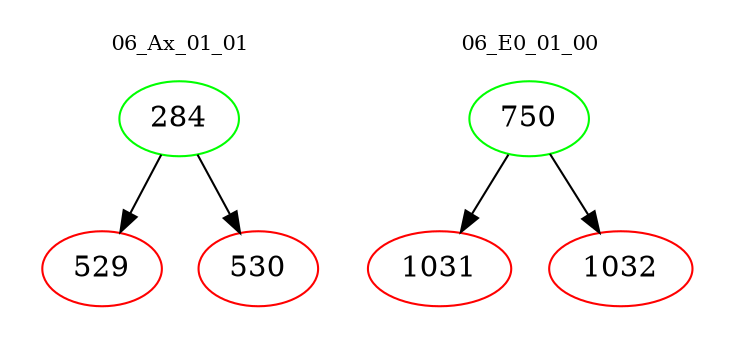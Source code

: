 digraph{
subgraph cluster_0 {
color = white
label = "06_Ax_01_01";
fontsize=10;
T0_284 [label="284", color="green"]
T0_284 -> T0_529 [color="black"]
T0_529 [label="529", color="red"]
T0_284 -> T0_530 [color="black"]
T0_530 [label="530", color="red"]
}
subgraph cluster_1 {
color = white
label = "06_E0_01_00";
fontsize=10;
T1_750 [label="750", color="green"]
T1_750 -> T1_1031 [color="black"]
T1_1031 [label="1031", color="red"]
T1_750 -> T1_1032 [color="black"]
T1_1032 [label="1032", color="red"]
}
}
